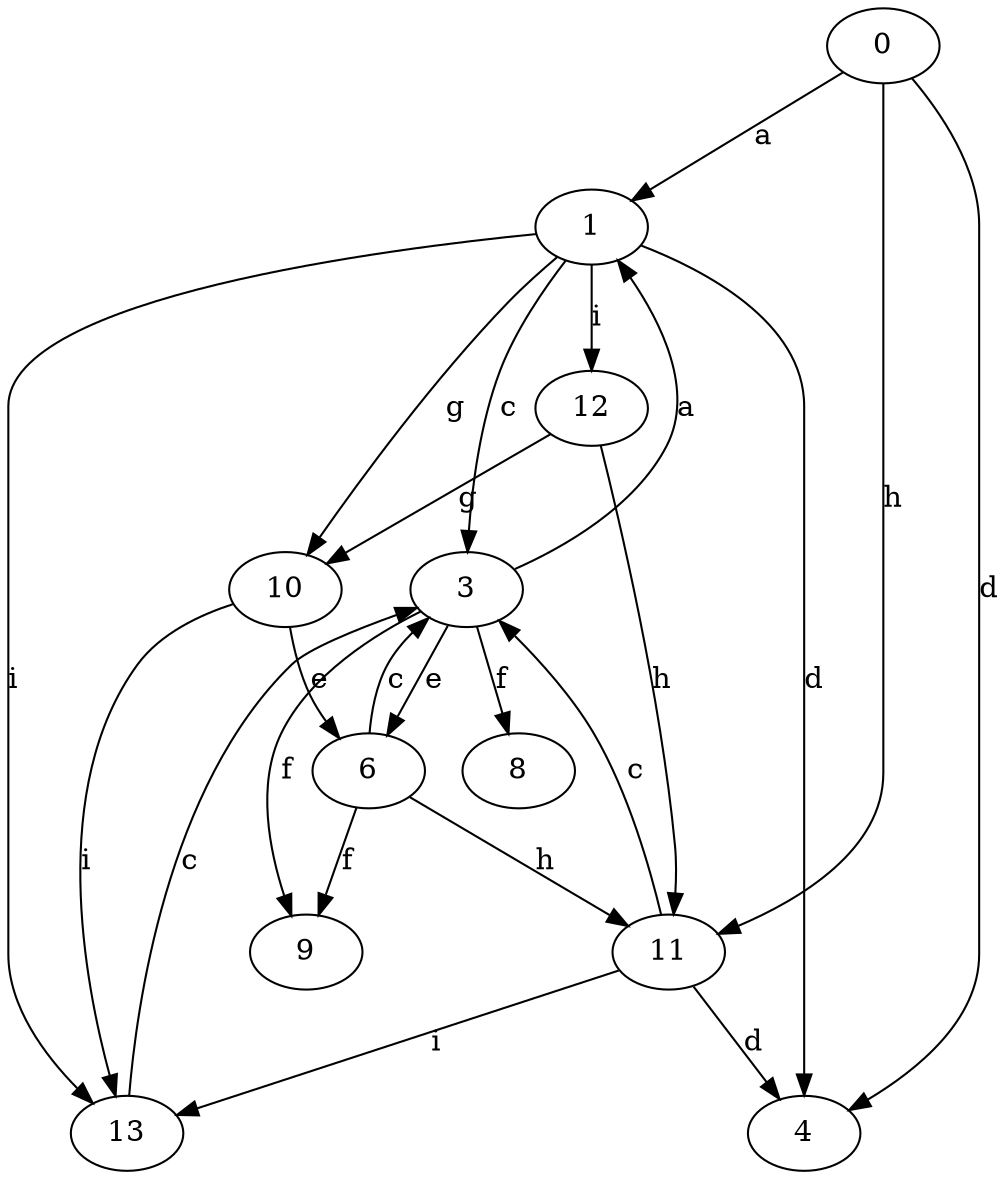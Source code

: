 strict digraph  {
0;
1;
3;
4;
6;
8;
9;
10;
11;
12;
13;
0 -> 1  [label=a];
0 -> 4  [label=d];
0 -> 11  [label=h];
1 -> 3  [label=c];
1 -> 4  [label=d];
1 -> 10  [label=g];
1 -> 12  [label=i];
1 -> 13  [label=i];
3 -> 1  [label=a];
3 -> 6  [label=e];
3 -> 8  [label=f];
3 -> 9  [label=f];
6 -> 3  [label=c];
6 -> 9  [label=f];
6 -> 11  [label=h];
10 -> 6  [label=e];
10 -> 13  [label=i];
11 -> 3  [label=c];
11 -> 4  [label=d];
11 -> 13  [label=i];
12 -> 10  [label=g];
12 -> 11  [label=h];
13 -> 3  [label=c];
}
